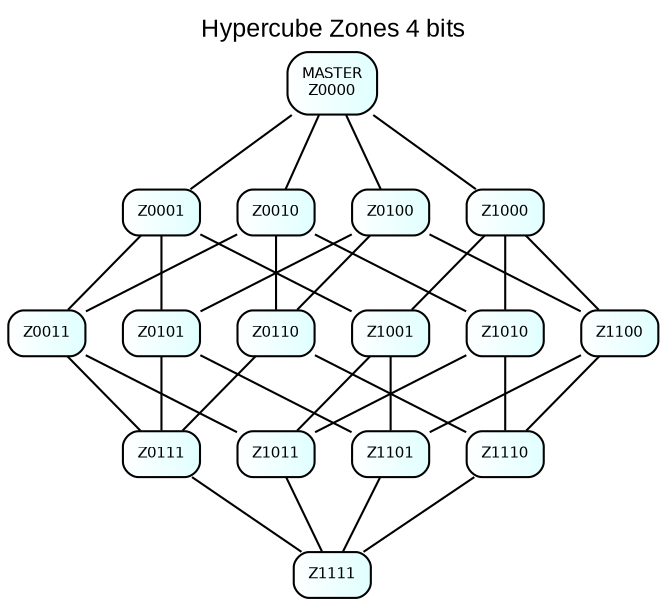 graph G {
  bgcolor=white
  fontcolor=black
  labelloc=t
  fontname=Arial
  fontsize=12

  label="Hypercube Zones 4 bits"
  node[
    shape="box"
    style="rounded,filled"
    fillcolor="#ffffff:#e0ffff"
    margin=0.1
    fontname=Helvetica fontsiZe=12 fontcolor=black
    penwidth=1
    width=0.5
    height=0.3
    fontsize=7
  ]

  Z0000[label = "MASTER\nZ0000"]
  
  Z0000 -- Z0001
  Z0000 -- Z0010
  Z0000 -- Z0100
  Z0000 -- Z1000

  Z0001 -- Z0011
  Z0001 -- Z0101
  Z0001 -- Z1001

  Z0010 -- Z0011
  Z0010 -- Z0110
  Z0010 -- Z1010

  Z0100 -- Z0101
  Z0100 -- Z0110
  Z0100 -- Z1100

  Z1000 -- Z1001
  Z1000 -- Z1010
  Z1000 -- Z1100

  Z0011 -- Z0111
  Z0011 -- Z1011

  Z0101 -- Z0111
  Z0101 -- Z1101

  Z1010 -- Z1110
  Z1010 -- Z1011

  Z0110 -- Z0111
  Z0110 -- Z1110
  
  Z1001 -- Z1011
  Z1001 -- Z1101

  Z1100 -- Z1101
  Z1100 -- Z1110

  Z1110 -- Z1111
  Z1101 -- Z1111
  Z1011 -- Z1111
  Z0111 -- Z1111
}
